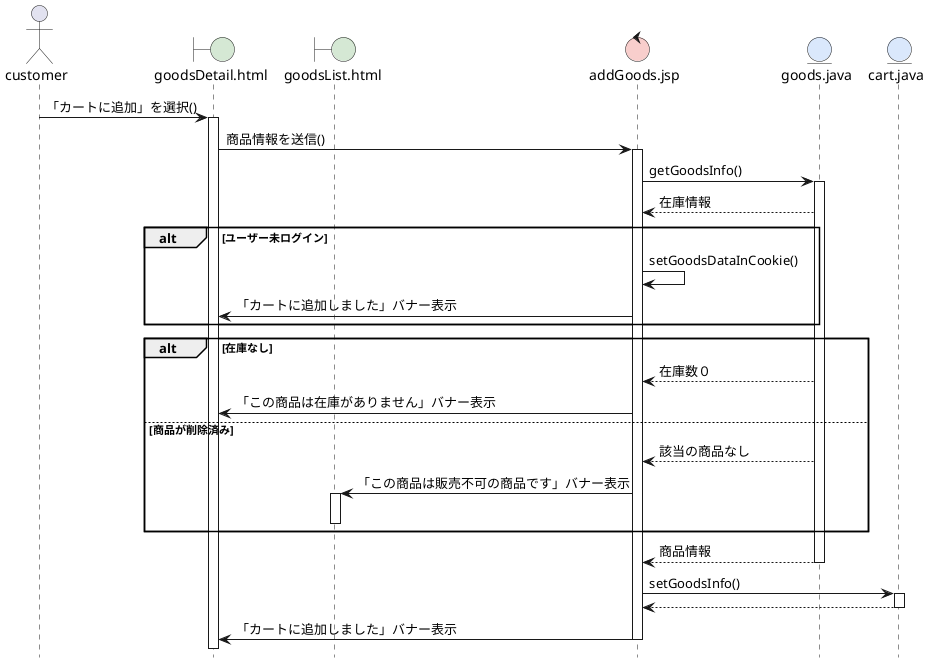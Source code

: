 @startuml
hide footbox
skinparam boundaryBackgroundColor #D5E8D4
skinparam controlBackgroundColor  #F8CECC
skinparam entityBackgroundColor   #DAE8FC

actor "customer" as user
boundary "goodsDetail.html" as B1
boundary "goodsList.html" as B2
' control 認証 as C1
' control メッセージ表示 as C2
control "addGoods.jsp" as C3
entity "goods.java" as E1
entity "cart.java" as E2

user -> B1: 「カートに追加」を選択()
activate B1

B1 -> C3: 商品情報を送信()
activate C3
' C3 -> E1: 商品情報の確認()
C3 -> E1: getGoodsInfo()
activate E1
E1 --> C3: 在庫情報


alt ユーザー未ログイン
    ' C3 -> C3: トークン付き商品データをcookie保存()
    C3 -> C3: setGoodsDataInCookie()
    C3 -> B1: 「カートに追加しました」バナー表示

end

alt 在庫なし
    E1 --> C3: 在庫数０
    
    C3 -> B1: 「この商品は在庫がありません」バナー表示
else 商品が削除済み
    E1 --> C3: 該当の商品なし
    C3 -> B2: 「この商品は販売不可の商品です」バナー表示
    activate B2
    deactivate B2

end


E1 --> C3: 商品情報
deactivate E1
' C3 -> E2: カートに追加()
C3 -> E2: setGoodsInfo()
activate E2
E2 --> C3
deactivate E2

C3 -> B1: 「カートに追加しました」バナー表示
deactivate C3


@enduml